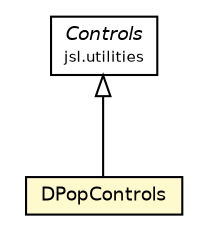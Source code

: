 #!/usr/local/bin/dot
#
# Class diagram 
# Generated by UMLGraph version 5.4 (http://www.umlgraph.org/)
#

digraph G {
	edge [fontname="Helvetica",fontsize=10,labelfontname="Helvetica",labelfontsize=10];
	node [fontname="Helvetica",fontsize=10,shape=plaintext];
	nodesep=0.25;
	ranksep=0.5;
	// jsl.utilities.Controls
	c64569 [label=<<table title="jsl.utilities.Controls" border="0" cellborder="1" cellspacing="0" cellpadding="2" port="p" href="../../Controls.html">
		<tr><td><table border="0" cellspacing="0" cellpadding="1">
<tr><td align="center" balign="center"><font face="Helvetica-Oblique"> Controls </font></td></tr>
<tr><td align="center" balign="center"><font point-size="7.0"> jsl.utilities </font></td></tr>
		</table></td></tr>
		</table>>, URL="../../Controls.html", fontname="Helvetica", fontcolor="black", fontsize=9.0];
	// jsl.utilities.random.robj.DPopulation.DPopControls
	c64669 [label=<<table title="jsl.utilities.random.robj.DPopulation.DPopControls" border="0" cellborder="1" cellspacing="0" cellpadding="2" port="p" bgcolor="lemonChiffon" href="./DPopulation.DPopControls.html">
		<tr><td><table border="0" cellspacing="0" cellpadding="1">
<tr><td align="center" balign="center"> DPopControls </td></tr>
		</table></td></tr>
		</table>>, URL="./DPopulation.DPopControls.html", fontname="Helvetica", fontcolor="black", fontsize=9.0];
	//jsl.utilities.random.robj.DPopulation.DPopControls extends jsl.utilities.Controls
	c64569:p -> c64669:p [dir=back,arrowtail=empty];
}

